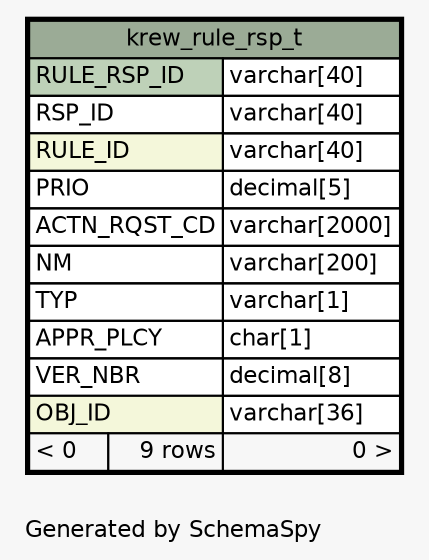 // dot 2.28.0 on Mac OS X 10.7.2
// SchemaSpy rev 590
digraph "oneDegreeRelationshipsDiagram" {
  graph [
    rankdir="RL"
    bgcolor="#f7f7f7"
    label="\nGenerated by SchemaSpy"
    labeljust="l"
    nodesep="0.18"
    ranksep="0.46"
    fontname="Helvetica"
    fontsize="11"
  ];
  node [
    fontname="Helvetica"
    fontsize="11"
    shape="plaintext"
  ];
  edge [
    arrowsize="0.8"
  ];
  "krew_rule_rsp_t" [
    label=<
    <TABLE BORDER="2" CELLBORDER="1" CELLSPACING="0" BGCOLOR="#ffffff">
      <TR><TD COLSPAN="3" BGCOLOR="#9bab96" ALIGN="CENTER">krew_rule_rsp_t</TD></TR>
      <TR><TD PORT="RULE_RSP_ID" COLSPAN="2" BGCOLOR="#bed1b8" ALIGN="LEFT">RULE_RSP_ID</TD><TD PORT="RULE_RSP_ID.type" ALIGN="LEFT">varchar[40]</TD></TR>
      <TR><TD PORT="RSP_ID" COLSPAN="2" ALIGN="LEFT">RSP_ID</TD><TD PORT="RSP_ID.type" ALIGN="LEFT">varchar[40]</TD></TR>
      <TR><TD PORT="RULE_ID" COLSPAN="2" BGCOLOR="#f4f7da" ALIGN="LEFT">RULE_ID</TD><TD PORT="RULE_ID.type" ALIGN="LEFT">varchar[40]</TD></TR>
      <TR><TD PORT="PRIO" COLSPAN="2" ALIGN="LEFT">PRIO</TD><TD PORT="PRIO.type" ALIGN="LEFT">decimal[5]</TD></TR>
      <TR><TD PORT="ACTN_RQST_CD" COLSPAN="2" ALIGN="LEFT">ACTN_RQST_CD</TD><TD PORT="ACTN_RQST_CD.type" ALIGN="LEFT">varchar[2000]</TD></TR>
      <TR><TD PORT="NM" COLSPAN="2" ALIGN="LEFT">NM</TD><TD PORT="NM.type" ALIGN="LEFT">varchar[200]</TD></TR>
      <TR><TD PORT="TYP" COLSPAN="2" ALIGN="LEFT">TYP</TD><TD PORT="TYP.type" ALIGN="LEFT">varchar[1]</TD></TR>
      <TR><TD PORT="APPR_PLCY" COLSPAN="2" ALIGN="LEFT">APPR_PLCY</TD><TD PORT="APPR_PLCY.type" ALIGN="LEFT">char[1]</TD></TR>
      <TR><TD PORT="VER_NBR" COLSPAN="2" ALIGN="LEFT">VER_NBR</TD><TD PORT="VER_NBR.type" ALIGN="LEFT">decimal[8]</TD></TR>
      <TR><TD PORT="OBJ_ID" COLSPAN="2" BGCOLOR="#f4f7da" ALIGN="LEFT">OBJ_ID</TD><TD PORT="OBJ_ID.type" ALIGN="LEFT">varchar[36]</TD></TR>
      <TR><TD ALIGN="LEFT" BGCOLOR="#f7f7f7">&lt; 0</TD><TD ALIGN="RIGHT" BGCOLOR="#f7f7f7">9 rows</TD><TD ALIGN="RIGHT" BGCOLOR="#f7f7f7">0 &gt;</TD></TR>
    </TABLE>>
    URL="krew_rule_rsp_t.html"
    tooltip="krew_rule_rsp_t"
  ];
}
